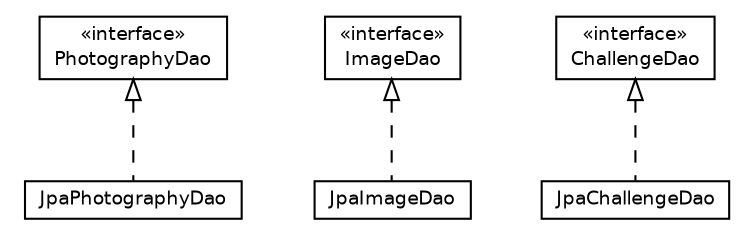 #!/usr/local/bin/dot
#
# Class diagram 
# Generated by UmlGraph version 4.6 (http://www.spinellis.gr/sw/umlgraph)
#

digraph G {
	edge [fontname="Helvetica",fontsize=10,labelfontname="Helvetica",labelfontsize=10];
	node [fontname="Helvetica",fontsize=10,shape=plaintext];
	// net.chrissearle.flickrvote.dao.JpaPhotographyDao
	c211 [label=<<table border="0" cellborder="1" cellspacing="0" cellpadding="2" port="p" href="./JpaPhotographyDao.html">
		<tr><td><table border="0" cellspacing="0" cellpadding="1">
			<tr><td> JpaPhotographyDao </td></tr>
		</table></td></tr>
		</table>>, fontname="Helvetica", fontcolor="black", fontsize=9.0];
	// net.chrissearle.flickrvote.dao.JpaImageDao
	c212 [label=<<table border="0" cellborder="1" cellspacing="0" cellpadding="2" port="p" href="./JpaImageDao.html">
		<tr><td><table border="0" cellspacing="0" cellpadding="1">
			<tr><td> JpaImageDao </td></tr>
		</table></td></tr>
		</table>>, fontname="Helvetica", fontcolor="black", fontsize=9.0];
	// net.chrissearle.flickrvote.dao.JpaChallengeDao
	c213 [label=<<table border="0" cellborder="1" cellspacing="0" cellpadding="2" port="p" href="./JpaChallengeDao.html">
		<tr><td><table border="0" cellspacing="0" cellpadding="1">
			<tr><td> JpaChallengeDao </td></tr>
		</table></td></tr>
		</table>>, fontname="Helvetica", fontcolor="black", fontsize=9.0];
	// net.chrissearle.flickrvote.dao.PhotographyDao
	c214 [label=<<table border="0" cellborder="1" cellspacing="0" cellpadding="2" port="p" href="./PhotographyDao.html">
		<tr><td><table border="0" cellspacing="0" cellpadding="1">
			<tr><td> &laquo;interface&raquo; </td></tr>
			<tr><td> PhotographyDao </td></tr>
		</table></td></tr>
		</table>>, fontname="Helvetica", fontcolor="black", fontsize=9.0];
	// net.chrissearle.flickrvote.dao.ImageDao
	c215 [label=<<table border="0" cellborder="1" cellspacing="0" cellpadding="2" port="p" href="./ImageDao.html">
		<tr><td><table border="0" cellspacing="0" cellpadding="1">
			<tr><td> &laquo;interface&raquo; </td></tr>
			<tr><td> ImageDao </td></tr>
		</table></td></tr>
		</table>>, fontname="Helvetica", fontcolor="black", fontsize=9.0];
	// net.chrissearle.flickrvote.dao.ChallengeDao
	c216 [label=<<table border="0" cellborder="1" cellspacing="0" cellpadding="2" port="p" href="./ChallengeDao.html">
		<tr><td><table border="0" cellspacing="0" cellpadding="1">
			<tr><td> &laquo;interface&raquo; </td></tr>
			<tr><td> ChallengeDao </td></tr>
		</table></td></tr>
		</table>>, fontname="Helvetica", fontcolor="black", fontsize=9.0];
	//net.chrissearle.flickrvote.dao.JpaPhotographyDao implements net.chrissearle.flickrvote.dao.PhotographyDao
	c214:p -> c211:p [dir=back,arrowtail=empty,style=dashed];
	//net.chrissearle.flickrvote.dao.JpaImageDao implements net.chrissearle.flickrvote.dao.ImageDao
	c215:p -> c212:p [dir=back,arrowtail=empty,style=dashed];
	//net.chrissearle.flickrvote.dao.JpaChallengeDao implements net.chrissearle.flickrvote.dao.ChallengeDao
	c216:p -> c213:p [dir=back,arrowtail=empty,style=dashed];
}


